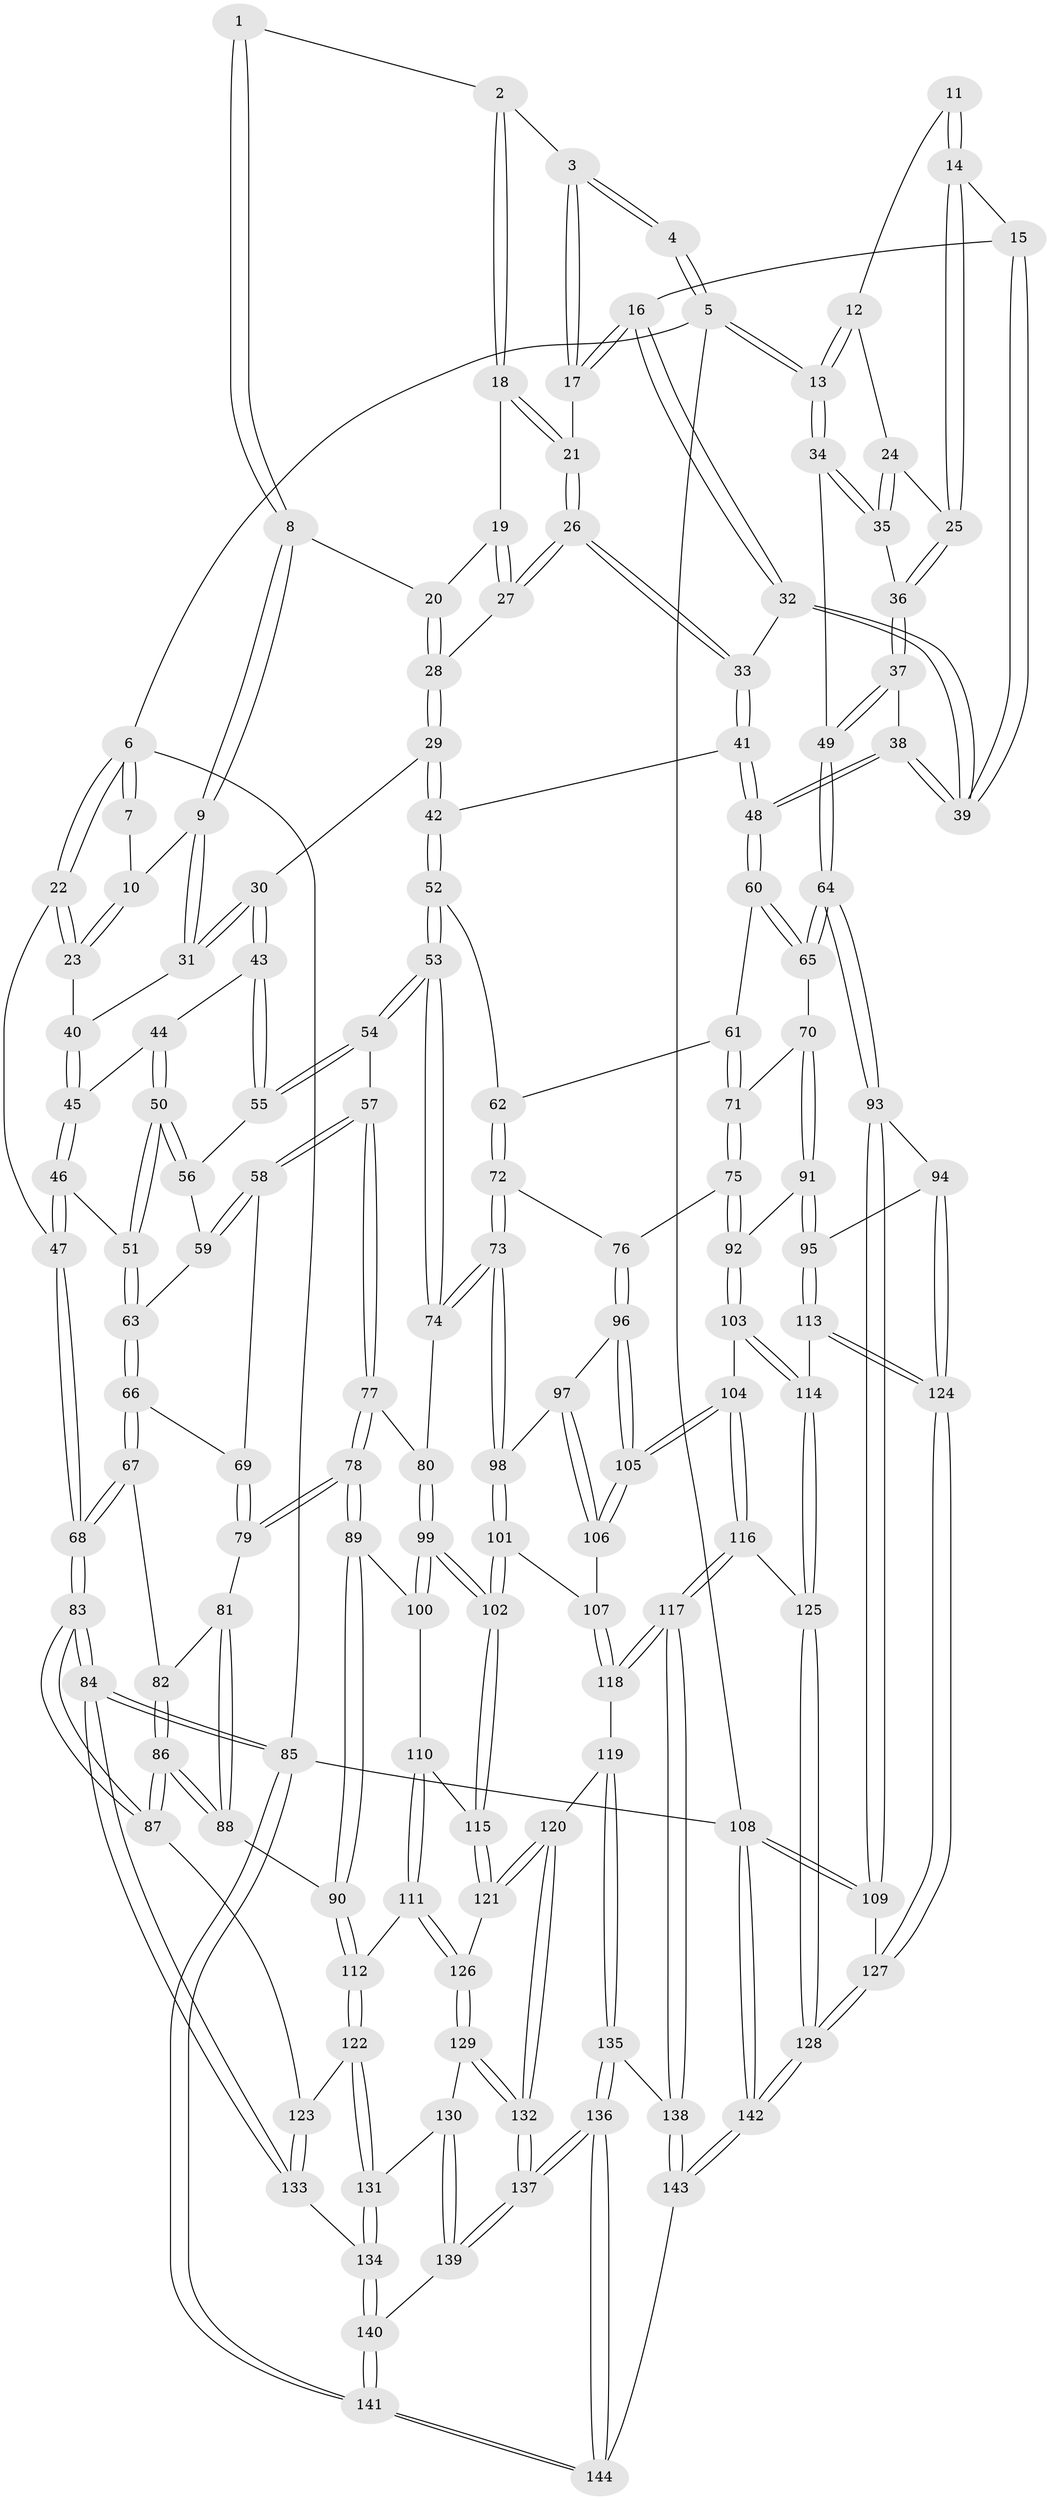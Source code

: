 // coarse degree distribution, {4: 0.3023255813953488, 5: 0.3488372093023256, 6: 0.11627906976744186, 3: 0.13953488372093023, 2: 0.046511627906976744, 7: 0.023255813953488372, 8: 0.023255813953488372}
// Generated by graph-tools (version 1.1) at 2025/21/03/04/25 18:21:04]
// undirected, 144 vertices, 357 edges
graph export_dot {
graph [start="1"]
  node [color=gray90,style=filled];
  1 [pos="+0.3250786790108799+0"];
  2 [pos="+0.5256695831721475+0"];
  3 [pos="+0.6373039623059068+0"];
  4 [pos="+0.7407307572647662+0"];
  5 [pos="+1+0"];
  6 [pos="+0+0"];
  7 [pos="+0.3232507093740635+0"];
  8 [pos="+0.33690735510313735+0.09564100766919725"];
  9 [pos="+0.2641653264968176+0.1422428319136427"];
  10 [pos="+0.24866762151336233+0.08900899152634595"];
  11 [pos="+0.8404777995950308+0.05982901178645619"];
  12 [pos="+0.9018080076491278+0.09996100945751703"];
  13 [pos="+1+0"];
  14 [pos="+0.7894515075377894+0.12990142710783292"];
  15 [pos="+0.7488461004783322+0.12517906596911776"];
  16 [pos="+0.6870587789294548+0.09812260694539933"];
  17 [pos="+0.6755430511711961+0.04198583567539545"];
  18 [pos="+0.5014855576271926+0"];
  19 [pos="+0.4400223860550488+0.09328020971217717"];
  20 [pos="+0.39385462484376477+0.12076460471100903"];
  21 [pos="+0.535259554013144+0.13492973925116078"];
  22 [pos="+0+0"];
  23 [pos="+0+0"];
  24 [pos="+0.8930888995843781+0.12003370952626427"];
  25 [pos="+0.8615123085122356+0.16520436265030633"];
  26 [pos="+0.5430668365782088+0.21801357454092415"];
  27 [pos="+0.48942041713827905+0.18757628393084147"];
  28 [pos="+0.3714382940839613+0.20932307698267172"];
  29 [pos="+0.35434485298868296+0.22822205599966183"];
  30 [pos="+0.2865404426626288+0.262009263392896"];
  31 [pos="+0.24583737829217547+0.2087437274185738"];
  32 [pos="+0.6483348090135663+0.17890526704841986"];
  33 [pos="+0.5678729115848707+0.24491127308097513"];
  34 [pos="+1+0.040950530330101875"];
  35 [pos="+1+0.19264179083615965"];
  36 [pos="+0.8843967343985287+0.26077957885186653"];
  37 [pos="+0.8704582068450973+0.2956794084047468"];
  38 [pos="+0.8157874090073374+0.3280657807259214"];
  39 [pos="+0.8020188452915692+0.3103055187622513"];
  40 [pos="+0.21825592380229733+0.20226598008611363"];
  41 [pos="+0.5611102383660467+0.28604355828876094"];
  42 [pos="+0.5463267054475527+0.31226192593536867"];
  43 [pos="+0.286402028901275+0.2672934112925238"];
  44 [pos="+0.1690580149864444+0.32999319595700766"];
  45 [pos="+0.0681062703358861+0.30065384103053977"];
  46 [pos="+0+0.3087180963464809"];
  47 [pos="+0+0.27165856965917756"];
  48 [pos="+0.8041913641149847+0.34727913418523737"];
  49 [pos="+1+0.45630610668670174"];
  50 [pos="+0.1613421085418973+0.41963690435462003"];
  51 [pos="+0.15560113880866483+0.4299206547917886"];
  52 [pos="+0.5341271310627512+0.3570004750882892"];
  53 [pos="+0.41189549476144355+0.4351869854337656"];
  54 [pos="+0.39250340307999926+0.4334379907618947"];
  55 [pos="+0.29875722039618324+0.30224912863104564"];
  56 [pos="+0.2327013472578982+0.37927365807260965"];
  57 [pos="+0.3735410027665305+0.4493529418686339"];
  58 [pos="+0.2960537423765997+0.46256007508551794"];
  59 [pos="+0.2399165649106017+0.4258205459660154"];
  60 [pos="+0.7910140509709349+0.41013965664530155"];
  61 [pos="+0.7297915432592849+0.44095350160158703"];
  62 [pos="+0.6373491974741021+0.45383552193949656"];
  63 [pos="+0.15621562843116477+0.4361557220734571"];
  64 [pos="+1+0.5730309946925409"];
  65 [pos="+0.8908062803309174+0.5404336914891116"];
  66 [pos="+0.1513193404951198+0.49024601517327054"];
  67 [pos="+0.14430573190671694+0.49558681159648305"];
  68 [pos="+0+0.5422487022248721"];
  69 [pos="+0.20502830233534422+0.504892668938163"];
  70 [pos="+0.8445649385117078+0.5855332960374798"];
  71 [pos="+0.7248278822522434+0.5791583482966394"];
  72 [pos="+0.6030736539793272+0.5680760705836801"];
  73 [pos="+0.5108151621439135+0.590583518202385"];
  74 [pos="+0.4961340511748644+0.5849917487119981"];
  75 [pos="+0.6747843828581498+0.6140471407697597"];
  76 [pos="+0.6456596277324176+0.6039084855783864"];
  77 [pos="+0.3152912014199447+0.5883724099043488"];
  78 [pos="+0.29984721375357126+0.6074018020598283"];
  79 [pos="+0.25628360947273054+0.591921250169772"];
  80 [pos="+0.4609689823704768+0.6106853240654915"];
  81 [pos="+0.19827864336564088+0.6160539045904401"];
  82 [pos="+0.1511872572768912+0.599130773663289"];
  83 [pos="+0+0.6840778389099182"];
  84 [pos="+0+1"];
  85 [pos="+0+1"];
  86 [pos="+0.03316763963196545+0.7041560787732933"];
  87 [pos="+0+0.7088832883220495"];
  88 [pos="+0.1912261911652222+0.734636236656383"];
  89 [pos="+0.3006779844878239+0.6118318552782906"];
  90 [pos="+0.19128196851402857+0.7346682862784867"];
  91 [pos="+0.8333762682865529+0.6164913567092476"];
  92 [pos="+0.7038499612190301+0.6659444779594319"];
  93 [pos="+1+0.5911945722838693"];
  94 [pos="+0.9964951597639601+0.687420089161059"];
  95 [pos="+0.8247931005112895+0.7403554823105808"];
  96 [pos="+0.5933954771158034+0.7210419036540948"];
  97 [pos="+0.5152391551148543+0.607005458985449"];
  98 [pos="+0.512483098311743+0.5984556053755699"];
  99 [pos="+0.40740357445633063+0.6797860303639808"];
  100 [pos="+0.3261168468586274+0.6530035726696842"];
  101 [pos="+0.4574962385490101+0.7550047603417409"];
  102 [pos="+0.4258452299100148+0.7620814229197379"];
  103 [pos="+0.7040603694813373+0.6671232100286745"];
  104 [pos="+0.6071197797087531+0.7579939348618328"];
  105 [pos="+0.5952716110559796+0.7474601885186793"];
  106 [pos="+0.5156356473186133+0.746810222689701"];
  107 [pos="+0.5058857532208262+0.7514978274179562"];
  108 [pos="+1+1"];
  109 [pos="+1+0.7144864297261281"];
  110 [pos="+0.3129148247668274+0.7000822097674745"];
  111 [pos="+0.2555600825913482+0.7903391857802221"];
  112 [pos="+0.22734238257276504+0.7765025164927916"];
  113 [pos="+0.8117523683303056+0.7602269080189398"];
  114 [pos="+0.7754517199667714+0.7660280584374497"];
  115 [pos="+0.4178100949783215+0.7740501840484807"];
  116 [pos="+0.6540594328728656+0.8499405455796669"];
  117 [pos="+0.6210313774328371+0.8835845713932678"];
  118 [pos="+0.5328307854984091+0.8598185538835936"];
  119 [pos="+0.45707690252239924+0.8680561298125405"];
  120 [pos="+0.4079154762897986+0.8386796380591147"];
  121 [pos="+0.39817995056321664+0.8146452371998202"];
  122 [pos="+0.14377536748596978+0.8507289472084556"];
  123 [pos="+0.12220494492561734+0.8610424846227149"];
  124 [pos="+0.893484446987209+0.8498214090724148"];
  125 [pos="+0.6856590505585765+0.846451976575614"];
  126 [pos="+0.2640654514434945+0.8003691855340915"];
  127 [pos="+0.8984544738977117+0.8607136185762962"];
  128 [pos="+0.906378604334153+1"];
  129 [pos="+0.2578452810887158+0.8493339698683511"];
  130 [pos="+0.25255397391951917+0.8722492969420848"];
  131 [pos="+0.20630642060194945+0.8915874890777131"];
  132 [pos="+0.36910551324641544+0.9178455570460096"];
  133 [pos="+0.11419927039029452+0.9027063534036213"];
  134 [pos="+0.16802858526165224+0.9280462224036017"];
  135 [pos="+0.47286855010177004+0.9506000814113956"];
  136 [pos="+0.34648245779625353+1"];
  137 [pos="+0.33930202188595454+1"];
  138 [pos="+0.6046074678177641+0.952026173977956"];
  139 [pos="+0.2542765529378326+0.877894459565322"];
  140 [pos="+0.19933180078181675+0.9966238907814667"];
  141 [pos="+0.24403942730839265+1"];
  142 [pos="+1+1"];
  143 [pos="+0.6390046936817538+1"];
  144 [pos="+0.3332049644887691+1"];
  1 -- 2;
  1 -- 8;
  1 -- 8;
  2 -- 3;
  2 -- 18;
  2 -- 18;
  3 -- 4;
  3 -- 4;
  3 -- 17;
  3 -- 17;
  4 -- 5;
  4 -- 5;
  5 -- 6;
  5 -- 13;
  5 -- 13;
  5 -- 108;
  6 -- 7;
  6 -- 7;
  6 -- 22;
  6 -- 22;
  6 -- 85;
  7 -- 10;
  8 -- 9;
  8 -- 9;
  8 -- 20;
  9 -- 10;
  9 -- 31;
  9 -- 31;
  10 -- 23;
  10 -- 23;
  11 -- 12;
  11 -- 14;
  11 -- 14;
  12 -- 13;
  12 -- 13;
  12 -- 24;
  13 -- 34;
  13 -- 34;
  14 -- 15;
  14 -- 25;
  14 -- 25;
  15 -- 16;
  15 -- 39;
  15 -- 39;
  16 -- 17;
  16 -- 17;
  16 -- 32;
  16 -- 32;
  17 -- 21;
  18 -- 19;
  18 -- 21;
  18 -- 21;
  19 -- 20;
  19 -- 27;
  19 -- 27;
  20 -- 28;
  20 -- 28;
  21 -- 26;
  21 -- 26;
  22 -- 23;
  22 -- 23;
  22 -- 47;
  23 -- 40;
  24 -- 25;
  24 -- 35;
  24 -- 35;
  25 -- 36;
  25 -- 36;
  26 -- 27;
  26 -- 27;
  26 -- 33;
  26 -- 33;
  27 -- 28;
  28 -- 29;
  28 -- 29;
  29 -- 30;
  29 -- 42;
  29 -- 42;
  30 -- 31;
  30 -- 31;
  30 -- 43;
  30 -- 43;
  31 -- 40;
  32 -- 33;
  32 -- 39;
  32 -- 39;
  33 -- 41;
  33 -- 41;
  34 -- 35;
  34 -- 35;
  34 -- 49;
  35 -- 36;
  36 -- 37;
  36 -- 37;
  37 -- 38;
  37 -- 49;
  37 -- 49;
  38 -- 39;
  38 -- 39;
  38 -- 48;
  38 -- 48;
  40 -- 45;
  40 -- 45;
  41 -- 42;
  41 -- 48;
  41 -- 48;
  42 -- 52;
  42 -- 52;
  43 -- 44;
  43 -- 55;
  43 -- 55;
  44 -- 45;
  44 -- 50;
  44 -- 50;
  45 -- 46;
  45 -- 46;
  46 -- 47;
  46 -- 47;
  46 -- 51;
  47 -- 68;
  47 -- 68;
  48 -- 60;
  48 -- 60;
  49 -- 64;
  49 -- 64;
  50 -- 51;
  50 -- 51;
  50 -- 56;
  50 -- 56;
  51 -- 63;
  51 -- 63;
  52 -- 53;
  52 -- 53;
  52 -- 62;
  53 -- 54;
  53 -- 54;
  53 -- 74;
  53 -- 74;
  54 -- 55;
  54 -- 55;
  54 -- 57;
  55 -- 56;
  56 -- 59;
  57 -- 58;
  57 -- 58;
  57 -- 77;
  57 -- 77;
  58 -- 59;
  58 -- 59;
  58 -- 69;
  59 -- 63;
  60 -- 61;
  60 -- 65;
  60 -- 65;
  61 -- 62;
  61 -- 71;
  61 -- 71;
  62 -- 72;
  62 -- 72;
  63 -- 66;
  63 -- 66;
  64 -- 65;
  64 -- 65;
  64 -- 93;
  64 -- 93;
  65 -- 70;
  66 -- 67;
  66 -- 67;
  66 -- 69;
  67 -- 68;
  67 -- 68;
  67 -- 82;
  68 -- 83;
  68 -- 83;
  69 -- 79;
  69 -- 79;
  70 -- 71;
  70 -- 91;
  70 -- 91;
  71 -- 75;
  71 -- 75;
  72 -- 73;
  72 -- 73;
  72 -- 76;
  73 -- 74;
  73 -- 74;
  73 -- 98;
  73 -- 98;
  74 -- 80;
  75 -- 76;
  75 -- 92;
  75 -- 92;
  76 -- 96;
  76 -- 96;
  77 -- 78;
  77 -- 78;
  77 -- 80;
  78 -- 79;
  78 -- 79;
  78 -- 89;
  78 -- 89;
  79 -- 81;
  80 -- 99;
  80 -- 99;
  81 -- 82;
  81 -- 88;
  81 -- 88;
  82 -- 86;
  82 -- 86;
  83 -- 84;
  83 -- 84;
  83 -- 87;
  83 -- 87;
  84 -- 85;
  84 -- 85;
  84 -- 133;
  84 -- 133;
  85 -- 141;
  85 -- 141;
  85 -- 108;
  86 -- 87;
  86 -- 87;
  86 -- 88;
  86 -- 88;
  87 -- 123;
  88 -- 90;
  89 -- 90;
  89 -- 90;
  89 -- 100;
  90 -- 112;
  90 -- 112;
  91 -- 92;
  91 -- 95;
  91 -- 95;
  92 -- 103;
  92 -- 103;
  93 -- 94;
  93 -- 109;
  93 -- 109;
  94 -- 95;
  94 -- 124;
  94 -- 124;
  95 -- 113;
  95 -- 113;
  96 -- 97;
  96 -- 105;
  96 -- 105;
  97 -- 98;
  97 -- 106;
  97 -- 106;
  98 -- 101;
  98 -- 101;
  99 -- 100;
  99 -- 100;
  99 -- 102;
  99 -- 102;
  100 -- 110;
  101 -- 102;
  101 -- 102;
  101 -- 107;
  102 -- 115;
  102 -- 115;
  103 -- 104;
  103 -- 114;
  103 -- 114;
  104 -- 105;
  104 -- 105;
  104 -- 116;
  104 -- 116;
  105 -- 106;
  105 -- 106;
  106 -- 107;
  107 -- 118;
  107 -- 118;
  108 -- 109;
  108 -- 109;
  108 -- 142;
  108 -- 142;
  109 -- 127;
  110 -- 111;
  110 -- 111;
  110 -- 115;
  111 -- 112;
  111 -- 126;
  111 -- 126;
  112 -- 122;
  112 -- 122;
  113 -- 114;
  113 -- 124;
  113 -- 124;
  114 -- 125;
  114 -- 125;
  115 -- 121;
  115 -- 121;
  116 -- 117;
  116 -- 117;
  116 -- 125;
  117 -- 118;
  117 -- 118;
  117 -- 138;
  117 -- 138;
  118 -- 119;
  119 -- 120;
  119 -- 135;
  119 -- 135;
  120 -- 121;
  120 -- 121;
  120 -- 132;
  120 -- 132;
  121 -- 126;
  122 -- 123;
  122 -- 131;
  122 -- 131;
  123 -- 133;
  123 -- 133;
  124 -- 127;
  124 -- 127;
  125 -- 128;
  125 -- 128;
  126 -- 129;
  126 -- 129;
  127 -- 128;
  127 -- 128;
  128 -- 142;
  128 -- 142;
  129 -- 130;
  129 -- 132;
  129 -- 132;
  130 -- 131;
  130 -- 139;
  130 -- 139;
  131 -- 134;
  131 -- 134;
  132 -- 137;
  132 -- 137;
  133 -- 134;
  134 -- 140;
  134 -- 140;
  135 -- 136;
  135 -- 136;
  135 -- 138;
  136 -- 137;
  136 -- 137;
  136 -- 144;
  136 -- 144;
  137 -- 139;
  137 -- 139;
  138 -- 143;
  138 -- 143;
  139 -- 140;
  140 -- 141;
  140 -- 141;
  141 -- 144;
  141 -- 144;
  142 -- 143;
  142 -- 143;
  143 -- 144;
}
